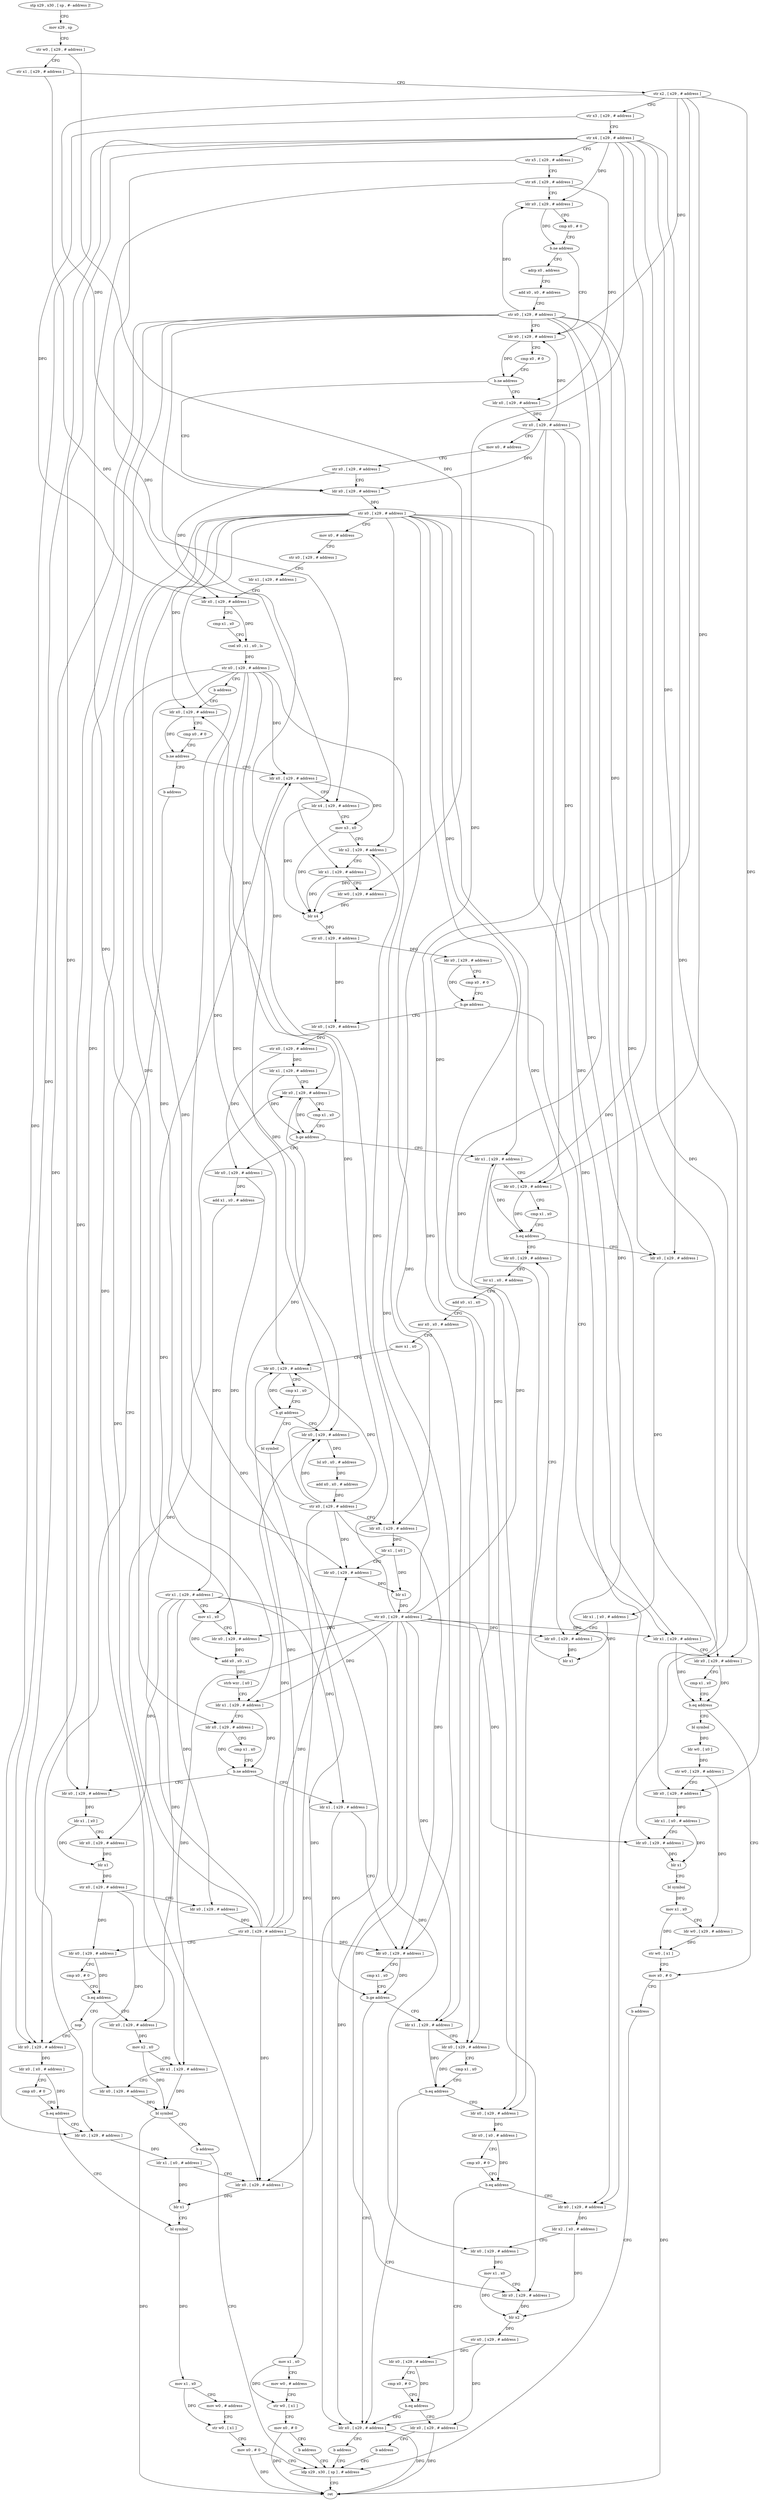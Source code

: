digraph "func" {
"4298364" [label = "stp x29 , x30 , [ sp , #- address ]!" ]
"4298368" [label = "mov x29 , sp" ]
"4298372" [label = "str w0 , [ x29 , # address ]" ]
"4298376" [label = "str x1 , [ x29 , # address ]" ]
"4298380" [label = "str x2 , [ x29 , # address ]" ]
"4298384" [label = "str x3 , [ x29 , # address ]" ]
"4298388" [label = "str x4 , [ x29 , # address ]" ]
"4298392" [label = "str x5 , [ x29 , # address ]" ]
"4298396" [label = "str x6 , [ x29 , # address ]" ]
"4298400" [label = "ldr x0 , [ x29 , # address ]" ]
"4298404" [label = "cmp x0 , # 0" ]
"4298408" [label = "b.ne address" ]
"4298424" [label = "ldr x0 , [ x29 , # address ]" ]
"4298412" [label = "adrp x0 , address" ]
"4298428" [label = "cmp x0 , # 0" ]
"4298432" [label = "b.ne address" ]
"4298452" [label = "ldr x0 , [ x29 , # address ]" ]
"4298436" [label = "ldr x0 , [ x29 , # address ]" ]
"4298416" [label = "add x0 , x0 , # address" ]
"4298420" [label = "str x0 , [ x29 , # address ]" ]
"4298456" [label = "str x0 , [ x29 , # address ]" ]
"4298460" [label = "mov x0 , # address" ]
"4298464" [label = "str x0 , [ x29 , # address ]" ]
"4298468" [label = "ldr x1 , [ x29 , # address ]" ]
"4298472" [label = "ldr x0 , [ x29 , # address ]" ]
"4298476" [label = "cmp x1 , x0" ]
"4298480" [label = "csel x0 , x1 , x0 , ls" ]
"4298484" [label = "str x0 , [ x29 , # address ]" ]
"4298488" [label = "b address" ]
"4298964" [label = "ldr x0 , [ x29 , # address ]" ]
"4298440" [label = "str x0 , [ x29 , # address ]" ]
"4298444" [label = "mov x0 , # address" ]
"4298448" [label = "str x0 , [ x29 , # address ]" ]
"4298968" [label = "cmp x0 , # 0" ]
"4298972" [label = "b.ne address" ]
"4298492" [label = "ldr x0 , [ x29 , # address ]" ]
"4298976" [label = "b address" ]
"4298496" [label = "ldr x4 , [ x29 , # address ]" ]
"4298500" [label = "mov x3 , x0" ]
"4298504" [label = "ldr x2 , [ x29 , # address ]" ]
"4298508" [label = "ldr x1 , [ x29 , # address ]" ]
"4298512" [label = "ldr w0 , [ x29 , # address ]" ]
"4298516" [label = "blr x4" ]
"4298520" [label = "str x0 , [ x29 , # address ]" ]
"4298524" [label = "ldr x0 , [ x29 , # address ]" ]
"4298528" [label = "cmp x0 , # 0" ]
"4298532" [label = "b.ge address" ]
"4298604" [label = "ldr x0 , [ x29 , # address ]" ]
"4298536" [label = "ldr x1 , [ x29 , # address ]" ]
"4298984" [label = "ldr x0 , [ x29 , # address ]" ]
"4298608" [label = "str x0 , [ x29 , # address ]" ]
"4298612" [label = "ldr x1 , [ x29 , # address ]" ]
"4298616" [label = "ldr x0 , [ x29 , # address ]" ]
"4298620" [label = "cmp x1 , x0" ]
"4298624" [label = "b.ge address" ]
"4298840" [label = "ldr x1 , [ x29 , # address ]" ]
"4298628" [label = "ldr x0 , [ x29 , # address ]" ]
"4298540" [label = "ldr x0 , [ x29 , # address ]" ]
"4298544" [label = "cmp x1 , x0" ]
"4298548" [label = "b.eq address" ]
"4298596" [label = "mov x0 , # 0" ]
"4298552" [label = "bl symbol" ]
"4298988" [label = "ldr x0 , [ x0 , # address ]" ]
"4298992" [label = "cmp x0 , # 0" ]
"4298996" [label = "b.eq address" ]
"4299016" [label = "bl symbol" ]
"4299000" [label = "ldr x0 , [ x29 , # address ]" ]
"4298844" [label = "ldr x0 , [ x29 , # address ]" ]
"4298848" [label = "cmp x1 , x0" ]
"4298852" [label = "b.eq address" ]
"4298872" [label = "ldr x0 , [ x29 , # address ]" ]
"4298856" [label = "ldr x0 , [ x29 , # address ]" ]
"4298632" [label = "add x1 , x0 , # address" ]
"4298636" [label = "str x1 , [ x29 , # address ]" ]
"4298640" [label = "mov x1 , x0" ]
"4298644" [label = "ldr x0 , [ x29 , # address ]" ]
"4298648" [label = "add x0 , x0 , x1" ]
"4298652" [label = "strb wzr , [ x0 ]" ]
"4298656" [label = "ldr x1 , [ x29 , # address ]" ]
"4298660" [label = "ldr x0 , [ x29 , # address ]" ]
"4298664" [label = "cmp x1 , x0" ]
"4298668" [label = "b.ne address" ]
"4298736" [label = "ldr x1 , [ x29 , # address ]" ]
"4298672" [label = "ldr x0 , [ x29 , # address ]" ]
"4298600" [label = "b address" ]
"4299036" [label = "ldp x29 , x30 , [ sp ] , # address" ]
"4298556" [label = "ldr w0 , [ x0 ]" ]
"4298560" [label = "str w0 , [ x29 , # address ]" ]
"4298564" [label = "ldr x0 , [ x29 , # address ]" ]
"4298568" [label = "ldr x1 , [ x0 , # address ]" ]
"4298572" [label = "ldr x0 , [ x29 , # address ]" ]
"4298576" [label = "blr x1" ]
"4298580" [label = "bl symbol" ]
"4298584" [label = "mov x1 , x0" ]
"4298588" [label = "ldr w0 , [ x29 , # address ]" ]
"4298592" [label = "str w0 , [ x1 ]" ]
"4299020" [label = "mov x1 , x0" ]
"4299024" [label = "mov w0 , # address" ]
"4299028" [label = "str w0 , [ x1 ]" ]
"4299032" [label = "mov x0 , # 0" ]
"4299004" [label = "ldr x1 , [ x0 , # address ]" ]
"4299008" [label = "ldr x0 , [ x29 , # address ]" ]
"4299012" [label = "blr x1" ]
"4298876" [label = "lsr x1 , x0 , # address" ]
"4298880" [label = "add x0 , x1 , x0" ]
"4298884" [label = "asr x0 , x0 , # address" ]
"4298888" [label = "mov x1 , x0" ]
"4298892" [label = "ldr x0 , [ x29 , # address ]" ]
"4298896" [label = "cmp x1 , x0" ]
"4298900" [label = "b.gt address" ]
"4298928" [label = "ldr x0 , [ x29 , # address ]" ]
"4298904" [label = "bl symbol" ]
"4298860" [label = "ldr x1 , [ x0 , # address ]" ]
"4298864" [label = "ldr x0 , [ x29 , # address ]" ]
"4298868" [label = "blr x1" ]
"4298740" [label = "ldr x0 , [ x29 , # address ]" ]
"4298744" [label = "cmp x1 , x0" ]
"4298748" [label = "b.ge address" ]
"4298832" [label = "ldr x0 , [ x29 , # address ]" ]
"4298752" [label = "ldr x1 , [ x29 , # address ]" ]
"4298676" [label = "ldr x1 , [ x0 ]" ]
"4298680" [label = "ldr x0 , [ x29 , # address ]" ]
"4298684" [label = "blr x1" ]
"4298688" [label = "str x0 , [ x29 , # address ]" ]
"4298692" [label = "ldr x0 , [ x29 , # address ]" ]
"4298696" [label = "str x0 , [ x29 , # address ]" ]
"4298700" [label = "ldr x0 , [ x29 , # address ]" ]
"4298704" [label = "cmp x0 , # 0" ]
"4298708" [label = "b.eq address" ]
"4298980" [label = "nop" ]
"4298712" [label = "ldr x0 , [ x29 , # address ]" ]
"4299040" [label = "ret" ]
"4298932" [label = "lsl x0 , x0 , # address" ]
"4298936" [label = "add x0 , x0 , # address" ]
"4298940" [label = "str x0 , [ x29 , # address ]" ]
"4298944" [label = "ldr x0 , [ x29 , # address ]" ]
"4298948" [label = "ldr x1 , [ x0 ]" ]
"4298952" [label = "ldr x0 , [ x29 , # address ]" ]
"4298956" [label = "blr x1" ]
"4298960" [label = "str x0 , [ x29 , # address ]" ]
"4298908" [label = "mov x1 , x0" ]
"4298912" [label = "mov w0 , # address" ]
"4298916" [label = "str w0 , [ x1 ]" ]
"4298920" [label = "mov x0 , # 0" ]
"4298924" [label = "b address" ]
"4298836" [label = "b address" ]
"4298756" [label = "ldr x0 , [ x29 , # address ]" ]
"4298760" [label = "cmp x1 , x0" ]
"4298764" [label = "b.eq address" ]
"4298768" [label = "ldr x0 , [ x29 , # address ]" ]
"4298716" [label = "mov x2 , x0" ]
"4298720" [label = "ldr x1 , [ x29 , # address ]" ]
"4298724" [label = "ldr x0 , [ x29 , # address ]" ]
"4298728" [label = "bl symbol" ]
"4298732" [label = "b address" ]
"4298772" [label = "ldr x0 , [ x0 , # address ]" ]
"4298776" [label = "cmp x0 , # 0" ]
"4298780" [label = "b.eq address" ]
"4298784" [label = "ldr x0 , [ x29 , # address ]" ]
"4298788" [label = "ldr x2 , [ x0 , # address ]" ]
"4298792" [label = "ldr x0 , [ x29 , # address ]" ]
"4298796" [label = "mov x1 , x0" ]
"4298800" [label = "ldr x0 , [ x29 , # address ]" ]
"4298804" [label = "blr x2" ]
"4298808" [label = "str x0 , [ x29 , # address ]" ]
"4298812" [label = "ldr x0 , [ x29 , # address ]" ]
"4298816" [label = "cmp x0 , # 0" ]
"4298820" [label = "b.eq address" ]
"4298824" [label = "ldr x0 , [ x29 , # address ]" ]
"4298828" [label = "b address" ]
"4298364" -> "4298368" [ label = "CFG" ]
"4298368" -> "4298372" [ label = "CFG" ]
"4298372" -> "4298376" [ label = "CFG" ]
"4298372" -> "4298512" [ label = "DFG" ]
"4298376" -> "4298380" [ label = "CFG" ]
"4298376" -> "4298508" [ label = "DFG" ]
"4298380" -> "4298384" [ label = "CFG" ]
"4298380" -> "4298424" [ label = "DFG" ]
"4298380" -> "4298452" [ label = "DFG" ]
"4298380" -> "4298540" [ label = "DFG" ]
"4298380" -> "4298844" [ label = "DFG" ]
"4298380" -> "4298756" [ label = "DFG" ]
"4298384" -> "4298388" [ label = "CFG" ]
"4298384" -> "4298472" [ label = "DFG" ]
"4298388" -> "4298392" [ label = "CFG" ]
"4298388" -> "4298400" [ label = "DFG" ]
"4298388" -> "4298984" [ label = "DFG" ]
"4298388" -> "4298564" [ label = "DFG" ]
"4298388" -> "4299000" [ label = "DFG" ]
"4298388" -> "4298856" [ label = "DFG" ]
"4298388" -> "4298672" [ label = "DFG" ]
"4298388" -> "4298944" [ label = "DFG" ]
"4298388" -> "4298768" [ label = "DFG" ]
"4298388" -> "4298784" [ label = "DFG" ]
"4298392" -> "4298396" [ label = "CFG" ]
"4298392" -> "4298496" [ label = "DFG" ]
"4298396" -> "4298400" [ label = "CFG" ]
"4298396" -> "4298436" [ label = "DFG" ]
"4298396" -> "4298660" [ label = "DFG" ]
"4298400" -> "4298404" [ label = "CFG" ]
"4298400" -> "4298408" [ label = "DFG" ]
"4298404" -> "4298408" [ label = "CFG" ]
"4298408" -> "4298424" [ label = "CFG" ]
"4298408" -> "4298412" [ label = "CFG" ]
"4298424" -> "4298428" [ label = "CFG" ]
"4298424" -> "4298432" [ label = "DFG" ]
"4298412" -> "4298416" [ label = "CFG" ]
"4298428" -> "4298432" [ label = "CFG" ]
"4298432" -> "4298452" [ label = "CFG" ]
"4298432" -> "4298436" [ label = "CFG" ]
"4298452" -> "4298456" [ label = "DFG" ]
"4298436" -> "4298440" [ label = "DFG" ]
"4298416" -> "4298420" [ label = "CFG" ]
"4298420" -> "4298424" [ label = "CFG" ]
"4298420" -> "4298400" [ label = "DFG" ]
"4298420" -> "4298984" [ label = "DFG" ]
"4298420" -> "4298564" [ label = "DFG" ]
"4298420" -> "4299000" [ label = "DFG" ]
"4298420" -> "4298856" [ label = "DFG" ]
"4298420" -> "4298672" [ label = "DFG" ]
"4298420" -> "4298944" [ label = "DFG" ]
"4298420" -> "4298768" [ label = "DFG" ]
"4298420" -> "4298784" [ label = "DFG" ]
"4298456" -> "4298460" [ label = "CFG" ]
"4298456" -> "4298964" [ label = "DFG" ]
"4298456" -> "4298504" [ label = "DFG" ]
"4298456" -> "4298536" [ label = "DFG" ]
"4298456" -> "4298840" [ label = "DFG" ]
"4298456" -> "4298644" [ label = "DFG" ]
"4298456" -> "4298656" [ label = "DFG" ]
"4298456" -> "4298572" [ label = "DFG" ]
"4298456" -> "4298864" [ label = "DFG" ]
"4298456" -> "4298832" [ label = "DFG" ]
"4298456" -> "4298752" [ label = "DFG" ]
"4298456" -> "4298720" [ label = "DFG" ]
"4298456" -> "4298800" [ label = "DFG" ]
"4298460" -> "4298464" [ label = "CFG" ]
"4298464" -> "4298468" [ label = "CFG" ]
"4298468" -> "4298472" [ label = "CFG" ]
"4298472" -> "4298476" [ label = "CFG" ]
"4298472" -> "4298480" [ label = "DFG" ]
"4298476" -> "4298480" [ label = "CFG" ]
"4298480" -> "4298484" [ label = "DFG" ]
"4298484" -> "4298488" [ label = "CFG" ]
"4298484" -> "4298492" [ label = "DFG" ]
"4298484" -> "4298616" [ label = "DFG" ]
"4298484" -> "4299008" [ label = "DFG" ]
"4298484" -> "4298892" [ label = "DFG" ]
"4298484" -> "4298740" [ label = "DFG" ]
"4298484" -> "4298928" [ label = "DFG" ]
"4298484" -> "4298952" [ label = "DFG" ]
"4298488" -> "4298964" [ label = "CFG" ]
"4298964" -> "4298968" [ label = "CFG" ]
"4298964" -> "4298972" [ label = "DFG" ]
"4298440" -> "4298444" [ label = "CFG" ]
"4298440" -> "4298424" [ label = "DFG" ]
"4298440" -> "4298452" [ label = "DFG" ]
"4298440" -> "4298540" [ label = "DFG" ]
"4298440" -> "4298844" [ label = "DFG" ]
"4298440" -> "4298756" [ label = "DFG" ]
"4298444" -> "4298448" [ label = "CFG" ]
"4298448" -> "4298452" [ label = "CFG" ]
"4298448" -> "4298472" [ label = "DFG" ]
"4298968" -> "4298972" [ label = "CFG" ]
"4298972" -> "4298492" [ label = "CFG" ]
"4298972" -> "4298976" [ label = "CFG" ]
"4298492" -> "4298496" [ label = "CFG" ]
"4298492" -> "4298500" [ label = "DFG" ]
"4298976" -> "4298984" [ label = "CFG" ]
"4298496" -> "4298500" [ label = "CFG" ]
"4298496" -> "4298516" [ label = "DFG" ]
"4298500" -> "4298504" [ label = "CFG" ]
"4298500" -> "4298516" [ label = "DFG" ]
"4298504" -> "4298508" [ label = "CFG" ]
"4298504" -> "4298516" [ label = "DFG" ]
"4298508" -> "4298512" [ label = "CFG" ]
"4298508" -> "4298516" [ label = "DFG" ]
"4298512" -> "4298516" [ label = "DFG" ]
"4298516" -> "4298520" [ label = "DFG" ]
"4298520" -> "4298524" [ label = "DFG" ]
"4298520" -> "4298604" [ label = "DFG" ]
"4298524" -> "4298528" [ label = "CFG" ]
"4298524" -> "4298532" [ label = "DFG" ]
"4298528" -> "4298532" [ label = "CFG" ]
"4298532" -> "4298604" [ label = "CFG" ]
"4298532" -> "4298536" [ label = "CFG" ]
"4298604" -> "4298608" [ label = "DFG" ]
"4298536" -> "4298540" [ label = "CFG" ]
"4298536" -> "4298548" [ label = "DFG" ]
"4298984" -> "4298988" [ label = "DFG" ]
"4298608" -> "4298612" [ label = "DFG" ]
"4298608" -> "4298628" [ label = "DFG" ]
"4298612" -> "4298616" [ label = "CFG" ]
"4298612" -> "4298624" [ label = "DFG" ]
"4298616" -> "4298620" [ label = "CFG" ]
"4298616" -> "4298624" [ label = "DFG" ]
"4298620" -> "4298624" [ label = "CFG" ]
"4298624" -> "4298840" [ label = "CFG" ]
"4298624" -> "4298628" [ label = "CFG" ]
"4298840" -> "4298844" [ label = "CFG" ]
"4298840" -> "4298852" [ label = "DFG" ]
"4298628" -> "4298632" [ label = "DFG" ]
"4298628" -> "4298640" [ label = "DFG" ]
"4298540" -> "4298544" [ label = "CFG" ]
"4298540" -> "4298548" [ label = "DFG" ]
"4298544" -> "4298548" [ label = "CFG" ]
"4298548" -> "4298596" [ label = "CFG" ]
"4298548" -> "4298552" [ label = "CFG" ]
"4298596" -> "4298600" [ label = "CFG" ]
"4298596" -> "4299040" [ label = "DFG" ]
"4298552" -> "4298556" [ label = "DFG" ]
"4298988" -> "4298992" [ label = "CFG" ]
"4298988" -> "4298996" [ label = "DFG" ]
"4298992" -> "4298996" [ label = "CFG" ]
"4298996" -> "4299016" [ label = "CFG" ]
"4298996" -> "4299000" [ label = "CFG" ]
"4299016" -> "4299020" [ label = "DFG" ]
"4299000" -> "4299004" [ label = "DFG" ]
"4298844" -> "4298848" [ label = "CFG" ]
"4298844" -> "4298852" [ label = "DFG" ]
"4298848" -> "4298852" [ label = "CFG" ]
"4298852" -> "4298872" [ label = "CFG" ]
"4298852" -> "4298856" [ label = "CFG" ]
"4298872" -> "4298876" [ label = "CFG" ]
"4298856" -> "4298860" [ label = "DFG" ]
"4298632" -> "4298636" [ label = "DFG" ]
"4298636" -> "4298640" [ label = "CFG" ]
"4298636" -> "4298736" [ label = "DFG" ]
"4298636" -> "4298680" [ label = "DFG" ]
"4298636" -> "4298692" [ label = "DFG" ]
"4298636" -> "4298712" [ label = "DFG" ]
"4298636" -> "4298792" [ label = "DFG" ]
"4298640" -> "4298644" [ label = "CFG" ]
"4298640" -> "4298648" [ label = "DFG" ]
"4298644" -> "4298648" [ label = "DFG" ]
"4298648" -> "4298652" [ label = "DFG" ]
"4298652" -> "4298656" [ label = "CFG" ]
"4298656" -> "4298660" [ label = "CFG" ]
"4298656" -> "4298668" [ label = "DFG" ]
"4298660" -> "4298664" [ label = "CFG" ]
"4298660" -> "4298668" [ label = "DFG" ]
"4298664" -> "4298668" [ label = "CFG" ]
"4298668" -> "4298736" [ label = "CFG" ]
"4298668" -> "4298672" [ label = "CFG" ]
"4298736" -> "4298740" [ label = "CFG" ]
"4298736" -> "4298748" [ label = "DFG" ]
"4298672" -> "4298676" [ label = "DFG" ]
"4298600" -> "4299036" [ label = "CFG" ]
"4299036" -> "4299040" [ label = "CFG" ]
"4298556" -> "4298560" [ label = "DFG" ]
"4298560" -> "4298564" [ label = "CFG" ]
"4298560" -> "4298588" [ label = "DFG" ]
"4298564" -> "4298568" [ label = "DFG" ]
"4298568" -> "4298572" [ label = "CFG" ]
"4298568" -> "4298576" [ label = "DFG" ]
"4298572" -> "4298576" [ label = "DFG" ]
"4298576" -> "4298580" [ label = "CFG" ]
"4298580" -> "4298584" [ label = "DFG" ]
"4298584" -> "4298588" [ label = "CFG" ]
"4298584" -> "4298592" [ label = "DFG" ]
"4298588" -> "4298592" [ label = "DFG" ]
"4298592" -> "4298596" [ label = "CFG" ]
"4299020" -> "4299024" [ label = "CFG" ]
"4299020" -> "4299028" [ label = "DFG" ]
"4299024" -> "4299028" [ label = "CFG" ]
"4299028" -> "4299032" [ label = "CFG" ]
"4299032" -> "4299036" [ label = "CFG" ]
"4299032" -> "4299040" [ label = "DFG" ]
"4299004" -> "4299008" [ label = "CFG" ]
"4299004" -> "4299012" [ label = "DFG" ]
"4299008" -> "4299012" [ label = "DFG" ]
"4299012" -> "4299016" [ label = "CFG" ]
"4298876" -> "4298880" [ label = "CFG" ]
"4298880" -> "4298884" [ label = "CFG" ]
"4298884" -> "4298888" [ label = "CFG" ]
"4298888" -> "4298892" [ label = "CFG" ]
"4298892" -> "4298896" [ label = "CFG" ]
"4298892" -> "4298900" [ label = "DFG" ]
"4298896" -> "4298900" [ label = "CFG" ]
"4298900" -> "4298928" [ label = "CFG" ]
"4298900" -> "4298904" [ label = "CFG" ]
"4298928" -> "4298932" [ label = "DFG" ]
"4298904" -> "4298908" [ label = "DFG" ]
"4298860" -> "4298864" [ label = "CFG" ]
"4298860" -> "4298868" [ label = "DFG" ]
"4298864" -> "4298868" [ label = "DFG" ]
"4298868" -> "4298872" [ label = "CFG" ]
"4298740" -> "4298744" [ label = "CFG" ]
"4298740" -> "4298748" [ label = "DFG" ]
"4298744" -> "4298748" [ label = "CFG" ]
"4298748" -> "4298832" [ label = "CFG" ]
"4298748" -> "4298752" [ label = "CFG" ]
"4298832" -> "4298836" [ label = "CFG" ]
"4298832" -> "4299040" [ label = "DFG" ]
"4298752" -> "4298756" [ label = "CFG" ]
"4298752" -> "4298764" [ label = "DFG" ]
"4298676" -> "4298680" [ label = "CFG" ]
"4298676" -> "4298684" [ label = "DFG" ]
"4298680" -> "4298684" [ label = "DFG" ]
"4298684" -> "4298688" [ label = "DFG" ]
"4298688" -> "4298692" [ label = "CFG" ]
"4298688" -> "4298700" [ label = "DFG" ]
"4298688" -> "4298724" [ label = "DFG" ]
"4298692" -> "4298696" [ label = "DFG" ]
"4298696" -> "4298700" [ label = "CFG" ]
"4298696" -> "4298492" [ label = "DFG" ]
"4298696" -> "4298616" [ label = "DFG" ]
"4298696" -> "4299008" [ label = "DFG" ]
"4298696" -> "4298892" [ label = "DFG" ]
"4298696" -> "4298740" [ label = "DFG" ]
"4298696" -> "4298928" [ label = "DFG" ]
"4298696" -> "4298952" [ label = "DFG" ]
"4298700" -> "4298704" [ label = "CFG" ]
"4298700" -> "4298708" [ label = "DFG" ]
"4298704" -> "4298708" [ label = "CFG" ]
"4298708" -> "4298980" [ label = "CFG" ]
"4298708" -> "4298712" [ label = "CFG" ]
"4298980" -> "4298984" [ label = "CFG" ]
"4298712" -> "4298716" [ label = "DFG" ]
"4298932" -> "4298936" [ label = "DFG" ]
"4298936" -> "4298940" [ label = "DFG" ]
"4298940" -> "4298944" [ label = "CFG" ]
"4298940" -> "4298492" [ label = "DFG" ]
"4298940" -> "4298616" [ label = "DFG" ]
"4298940" -> "4299008" [ label = "DFG" ]
"4298940" -> "4298892" [ label = "DFG" ]
"4298940" -> "4298740" [ label = "DFG" ]
"4298940" -> "4298928" [ label = "DFG" ]
"4298940" -> "4298952" [ label = "DFG" ]
"4298944" -> "4298948" [ label = "DFG" ]
"4298948" -> "4298952" [ label = "CFG" ]
"4298948" -> "4298956" [ label = "DFG" ]
"4298952" -> "4298956" [ label = "DFG" ]
"4298956" -> "4298960" [ label = "DFG" ]
"4298960" -> "4298964" [ label = "DFG" ]
"4298960" -> "4298504" [ label = "DFG" ]
"4298960" -> "4298536" [ label = "DFG" ]
"4298960" -> "4298840" [ label = "DFG" ]
"4298960" -> "4298644" [ label = "DFG" ]
"4298960" -> "4298656" [ label = "DFG" ]
"4298960" -> "4298572" [ label = "DFG" ]
"4298960" -> "4298864" [ label = "DFG" ]
"4298960" -> "4298832" [ label = "DFG" ]
"4298960" -> "4298752" [ label = "DFG" ]
"4298960" -> "4298720" [ label = "DFG" ]
"4298960" -> "4298800" [ label = "DFG" ]
"4298908" -> "4298912" [ label = "CFG" ]
"4298908" -> "4298916" [ label = "DFG" ]
"4298912" -> "4298916" [ label = "CFG" ]
"4298916" -> "4298920" [ label = "CFG" ]
"4298920" -> "4298924" [ label = "CFG" ]
"4298920" -> "4299040" [ label = "DFG" ]
"4298924" -> "4299036" [ label = "CFG" ]
"4298836" -> "4299036" [ label = "CFG" ]
"4298756" -> "4298760" [ label = "CFG" ]
"4298756" -> "4298764" [ label = "DFG" ]
"4298760" -> "4298764" [ label = "CFG" ]
"4298764" -> "4298832" [ label = "CFG" ]
"4298764" -> "4298768" [ label = "CFG" ]
"4298768" -> "4298772" [ label = "DFG" ]
"4298716" -> "4298720" [ label = "CFG" ]
"4298716" -> "4298728" [ label = "DFG" ]
"4298720" -> "4298724" [ label = "CFG" ]
"4298720" -> "4298728" [ label = "DFG" ]
"4298724" -> "4298728" [ label = "DFG" ]
"4298728" -> "4298732" [ label = "CFG" ]
"4298728" -> "4299040" [ label = "DFG" ]
"4298732" -> "4299036" [ label = "CFG" ]
"4298772" -> "4298776" [ label = "CFG" ]
"4298772" -> "4298780" [ label = "DFG" ]
"4298776" -> "4298780" [ label = "CFG" ]
"4298780" -> "4298832" [ label = "CFG" ]
"4298780" -> "4298784" [ label = "CFG" ]
"4298784" -> "4298788" [ label = "DFG" ]
"4298788" -> "4298792" [ label = "CFG" ]
"4298788" -> "4298804" [ label = "DFG" ]
"4298792" -> "4298796" [ label = "DFG" ]
"4298796" -> "4298800" [ label = "CFG" ]
"4298796" -> "4298804" [ label = "DFG" ]
"4298800" -> "4298804" [ label = "DFG" ]
"4298804" -> "4298808" [ label = "DFG" ]
"4298808" -> "4298812" [ label = "DFG" ]
"4298808" -> "4298824" [ label = "DFG" ]
"4298812" -> "4298816" [ label = "CFG" ]
"4298812" -> "4298820" [ label = "DFG" ]
"4298816" -> "4298820" [ label = "CFG" ]
"4298820" -> "4298832" [ label = "CFG" ]
"4298820" -> "4298824" [ label = "CFG" ]
"4298824" -> "4298828" [ label = "CFG" ]
"4298824" -> "4299040" [ label = "DFG" ]
"4298828" -> "4299036" [ label = "CFG" ]
}
